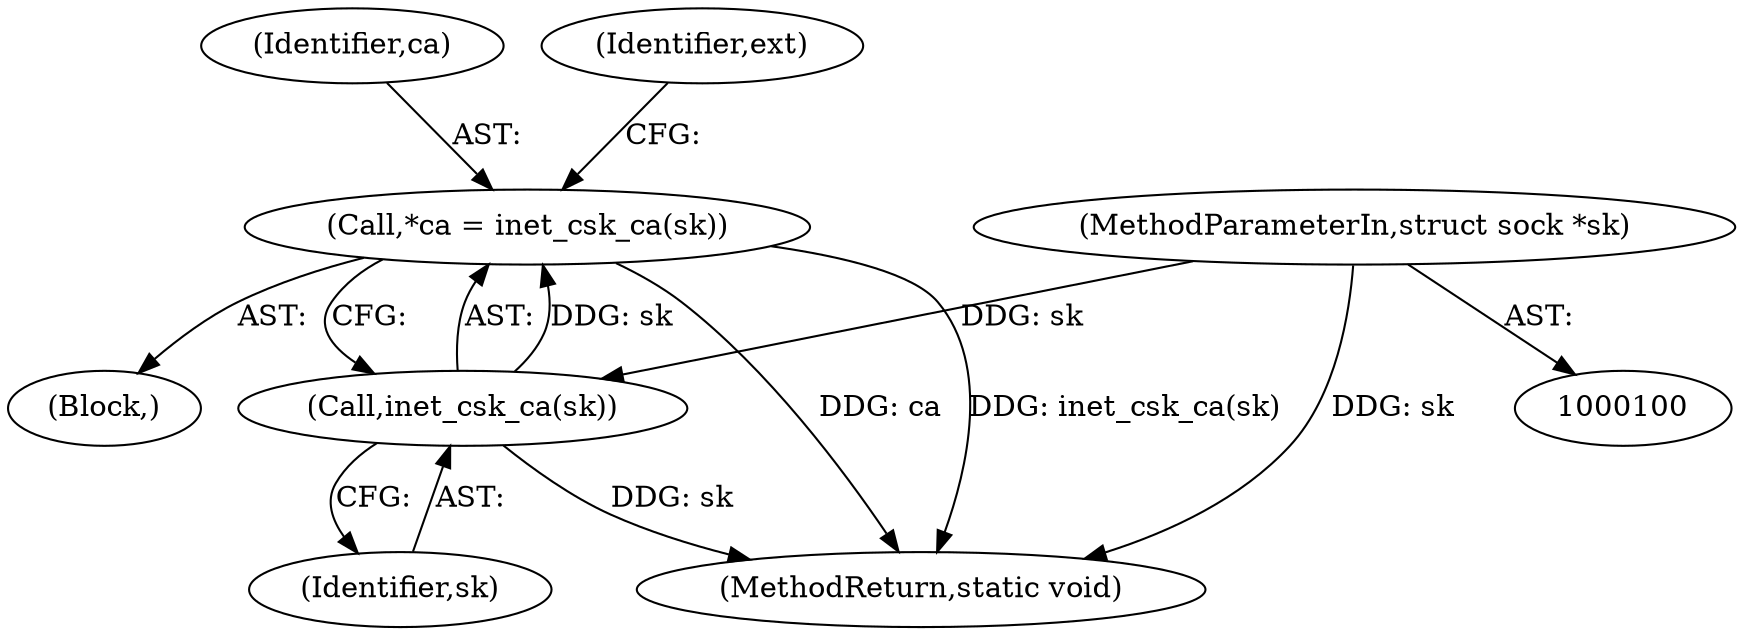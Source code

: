 digraph "0_linux_8f363b77ee4fbf7c3bbcf5ec2c5ca482d396d664@pointer" {
"1000106" [label="(Call,*ca = inet_csk_ca(sk))"];
"1000108" [label="(Call,inet_csk_ca(sk))"];
"1000101" [label="(MethodParameterIn,struct sock *sk)"];
"1000101" [label="(MethodParameterIn,struct sock *sk)"];
"1000143" [label="(MethodReturn,static void)"];
"1000109" [label="(Identifier,sk)"];
"1000106" [label="(Call,*ca = inet_csk_ca(sk))"];
"1000107" [label="(Identifier,ca)"];
"1000108" [label="(Call,inet_csk_ca(sk))"];
"1000112" [label="(Identifier,ext)"];
"1000104" [label="(Block,)"];
"1000106" -> "1000104"  [label="AST: "];
"1000106" -> "1000108"  [label="CFG: "];
"1000107" -> "1000106"  [label="AST: "];
"1000108" -> "1000106"  [label="AST: "];
"1000112" -> "1000106"  [label="CFG: "];
"1000106" -> "1000143"  [label="DDG: inet_csk_ca(sk)"];
"1000106" -> "1000143"  [label="DDG: ca"];
"1000108" -> "1000106"  [label="DDG: sk"];
"1000108" -> "1000109"  [label="CFG: "];
"1000109" -> "1000108"  [label="AST: "];
"1000108" -> "1000143"  [label="DDG: sk"];
"1000101" -> "1000108"  [label="DDG: sk"];
"1000101" -> "1000100"  [label="AST: "];
"1000101" -> "1000143"  [label="DDG: sk"];
}
